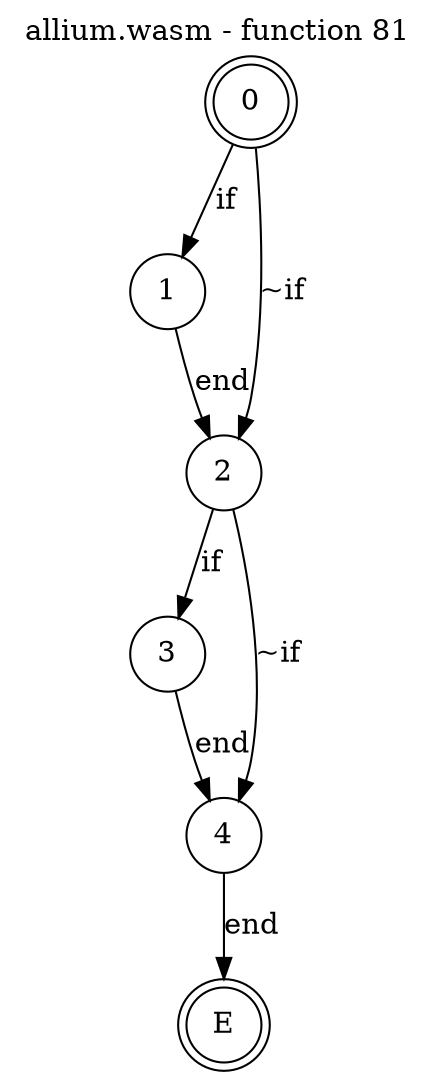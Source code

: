 digraph finite_state_machine {
    label = "allium.wasm - function 81"
    labelloc =  t
    labelfontsize = 16
    labelfontcolor = black
    labelfontname = "Helvetica"
    node [shape = doublecircle]; 0 E ;
    node [shape = circle];
    0 -> 1[label="if"];
    0 -> 2[label="~if"];
    1 -> 2[label="end"];
    2 -> 3[label="if"];
    2 -> 4[label="~if"];
    3 -> 4[label="end"];
    4 -> E[label="end"];
}
